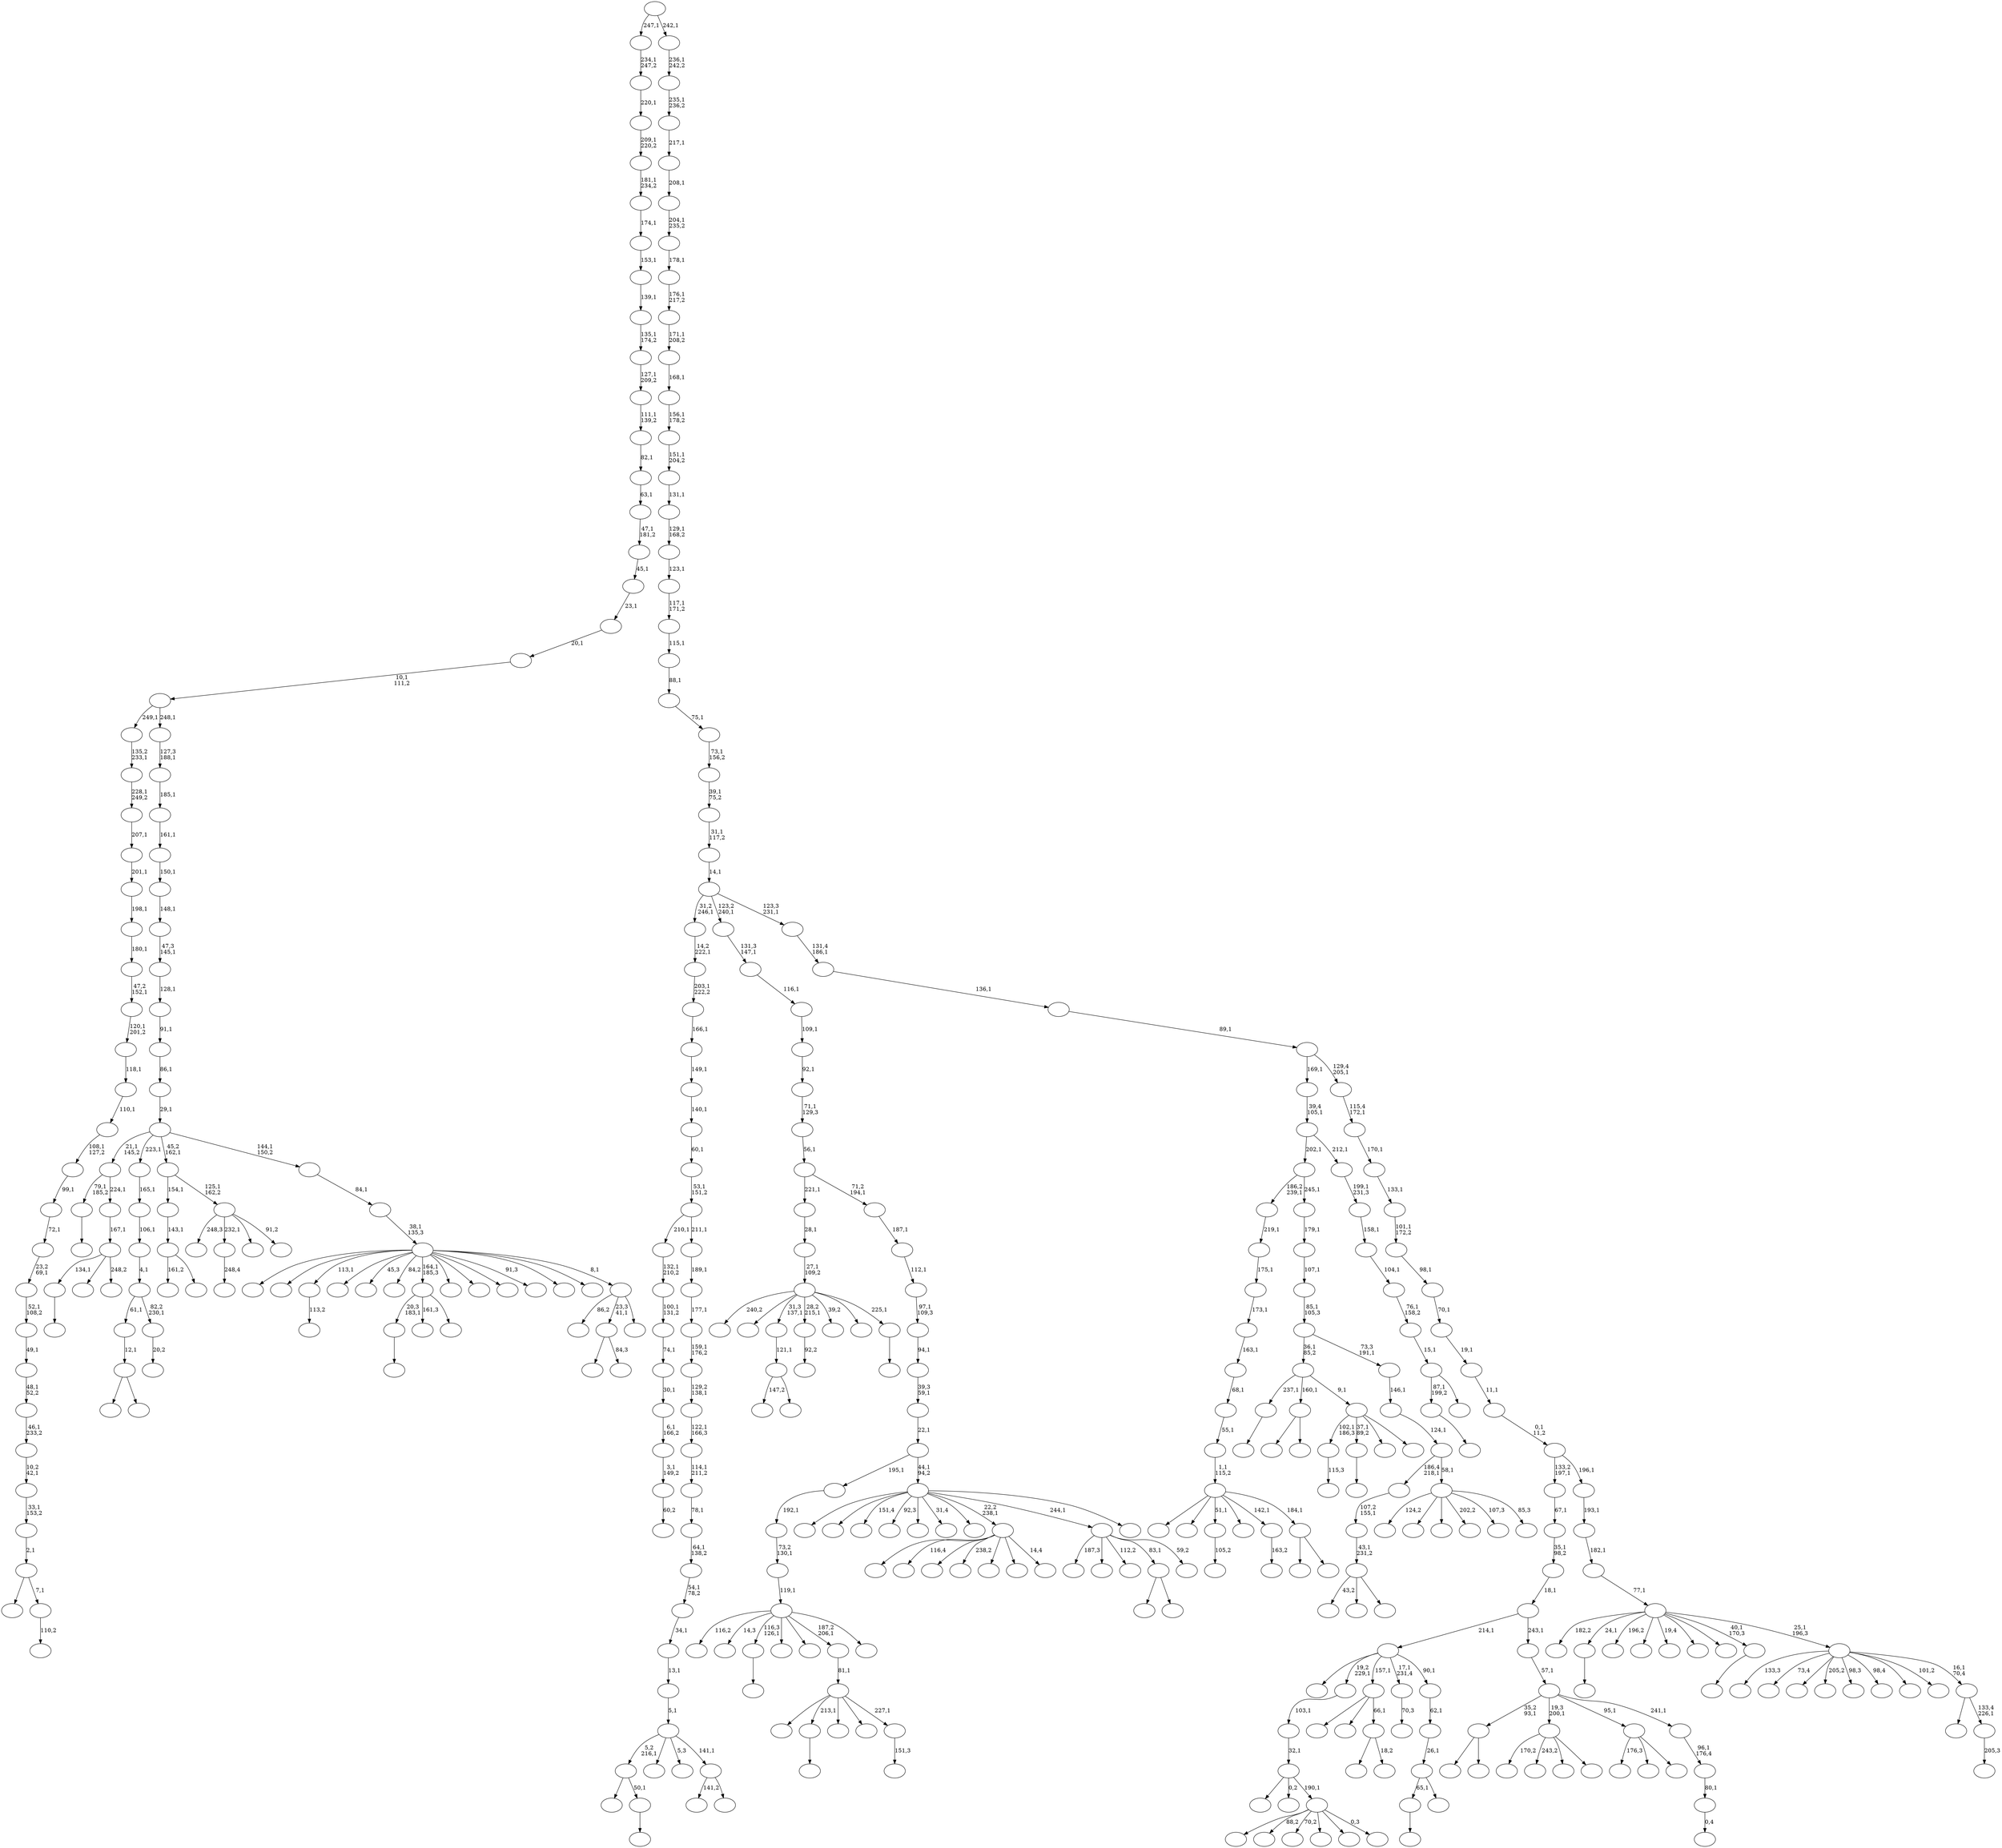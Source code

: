 digraph T {
	400 [label=""]
	399 [label=""]
	398 [label=""]
	397 [label=""]
	396 [label=""]
	395 [label=""]
	394 [label=""]
	393 [label=""]
	392 [label=""]
	391 [label=""]
	390 [label=""]
	389 [label=""]
	388 [label=""]
	387 [label=""]
	386 [label=""]
	385 [label=""]
	384 [label=""]
	383 [label=""]
	382 [label=""]
	381 [label=""]
	380 [label=""]
	379 [label=""]
	378 [label=""]
	377 [label=""]
	376 [label=""]
	375 [label=""]
	374 [label=""]
	373 [label=""]
	372 [label=""]
	371 [label=""]
	370 [label=""]
	369 [label=""]
	368 [label=""]
	367 [label=""]
	366 [label=""]
	365 [label=""]
	364 [label=""]
	363 [label=""]
	362 [label=""]
	361 [label=""]
	360 [label=""]
	359 [label=""]
	358 [label=""]
	357 [label=""]
	356 [label=""]
	355 [label=""]
	354 [label=""]
	353 [label=""]
	352 [label=""]
	351 [label=""]
	350 [label=""]
	349 [label=""]
	348 [label=""]
	347 [label=""]
	346 [label=""]
	345 [label=""]
	344 [label=""]
	343 [label=""]
	342 [label=""]
	341 [label=""]
	340 [label=""]
	339 [label=""]
	338 [label=""]
	337 [label=""]
	336 [label=""]
	335 [label=""]
	334 [label=""]
	333 [label=""]
	332 [label=""]
	331 [label=""]
	330 [label=""]
	329 [label=""]
	328 [label=""]
	327 [label=""]
	326 [label=""]
	325 [label=""]
	324 [label=""]
	323 [label=""]
	322 [label=""]
	321 [label=""]
	320 [label=""]
	319 [label=""]
	318 [label=""]
	317 [label=""]
	316 [label=""]
	315 [label=""]
	314 [label=""]
	313 [label=""]
	312 [label=""]
	311 [label=""]
	310 [label=""]
	309 [label=""]
	308 [label=""]
	307 [label=""]
	306 [label=""]
	305 [label=""]
	304 [label=""]
	303 [label=""]
	302 [label=""]
	301 [label=""]
	300 [label=""]
	299 [label=""]
	298 [label=""]
	297 [label=""]
	296 [label=""]
	295 [label=""]
	294 [label=""]
	293 [label=""]
	292 [label=""]
	291 [label=""]
	290 [label=""]
	289 [label=""]
	288 [label=""]
	287 [label=""]
	286 [label=""]
	285 [label=""]
	284 [label=""]
	283 [label=""]
	282 [label=""]
	281 [label=""]
	280 [label=""]
	279 [label=""]
	278 [label=""]
	277 [label=""]
	276 [label=""]
	275 [label=""]
	274 [label=""]
	273 [label=""]
	272 [label=""]
	271 [label=""]
	270 [label=""]
	269 [label=""]
	268 [label=""]
	267 [label=""]
	266 [label=""]
	265 [label=""]
	264 [label=""]
	263 [label=""]
	262 [label=""]
	261 [label=""]
	260 [label=""]
	259 [label=""]
	258 [label=""]
	257 [label=""]
	256 [label=""]
	255 [label=""]
	254 [label=""]
	253 [label=""]
	252 [label=""]
	251 [label=""]
	250 [label=""]
	249 [label=""]
	248 [label=""]
	247 [label=""]
	246 [label=""]
	245 [label=""]
	244 [label=""]
	243 [label=""]
	242 [label=""]
	241 [label=""]
	240 [label=""]
	239 [label=""]
	238 [label=""]
	237 [label=""]
	236 [label=""]
	235 [label=""]
	234 [label=""]
	233 [label=""]
	232 [label=""]
	231 [label=""]
	230 [label=""]
	229 [label=""]
	228 [label=""]
	227 [label=""]
	226 [label=""]
	225 [label=""]
	224 [label=""]
	223 [label=""]
	222 [label=""]
	221 [label=""]
	220 [label=""]
	219 [label=""]
	218 [label=""]
	217 [label=""]
	216 [label=""]
	215 [label=""]
	214 [label=""]
	213 [label=""]
	212 [label=""]
	211 [label=""]
	210 [label=""]
	209 [label=""]
	208 [label=""]
	207 [label=""]
	206 [label=""]
	205 [label=""]
	204 [label=""]
	203 [label=""]
	202 [label=""]
	201 [label=""]
	200 [label=""]
	199 [label=""]
	198 [label=""]
	197 [label=""]
	196 [label=""]
	195 [label=""]
	194 [label=""]
	193 [label=""]
	192 [label=""]
	191 [label=""]
	190 [label=""]
	189 [label=""]
	188 [label=""]
	187 [label=""]
	186 [label=""]
	185 [label=""]
	184 [label=""]
	183 [label=""]
	182 [label=""]
	181 [label=""]
	180 [label=""]
	179 [label=""]
	178 [label=""]
	177 [label=""]
	176 [label=""]
	175 [label=""]
	174 [label=""]
	173 [label=""]
	172 [label=""]
	171 [label=""]
	170 [label=""]
	169 [label=""]
	168 [label=""]
	167 [label=""]
	166 [label=""]
	165 [label=""]
	164 [label=""]
	163 [label=""]
	162 [label=""]
	161 [label=""]
	160 [label=""]
	159 [label=""]
	158 [label=""]
	157 [label=""]
	156 [label=""]
	155 [label=""]
	154 [label=""]
	153 [label=""]
	152 [label=""]
	151 [label=""]
	150 [label=""]
	149 [label=""]
	148 [label=""]
	147 [label=""]
	146 [label=""]
	145 [label=""]
	144 [label=""]
	143 [label=""]
	142 [label=""]
	141 [label=""]
	140 [label=""]
	139 [label=""]
	138 [label=""]
	137 [label=""]
	136 [label=""]
	135 [label=""]
	134 [label=""]
	133 [label=""]
	132 [label=""]
	131 [label=""]
	130 [label=""]
	129 [label=""]
	128 [label=""]
	127 [label=""]
	126 [label=""]
	125 [label=""]
	124 [label=""]
	123 [label=""]
	122 [label=""]
	121 [label=""]
	120 [label=""]
	119 [label=""]
	118 [label=""]
	117 [label=""]
	116 [label=""]
	115 [label=""]
	114 [label=""]
	113 [label=""]
	112 [label=""]
	111 [label=""]
	110 [label=""]
	109 [label=""]
	108 [label=""]
	107 [label=""]
	106 [label=""]
	105 [label=""]
	104 [label=""]
	103 [label=""]
	102 [label=""]
	101 [label=""]
	100 [label=""]
	99 [label=""]
	98 [label=""]
	97 [label=""]
	96 [label=""]
	95 [label=""]
	94 [label=""]
	93 [label=""]
	92 [label=""]
	91 [label=""]
	90 [label=""]
	89 [label=""]
	88 [label=""]
	87 [label=""]
	86 [label=""]
	85 [label=""]
	84 [label=""]
	83 [label=""]
	82 [label=""]
	81 [label=""]
	80 [label=""]
	79 [label=""]
	78 [label=""]
	77 [label=""]
	76 [label=""]
	75 [label=""]
	74 [label=""]
	73 [label=""]
	72 [label=""]
	71 [label=""]
	70 [label=""]
	69 [label=""]
	68 [label=""]
	67 [label=""]
	66 [label=""]
	65 [label=""]
	64 [label=""]
	63 [label=""]
	62 [label=""]
	61 [label=""]
	60 [label=""]
	59 [label=""]
	58 [label=""]
	57 [label=""]
	56 [label=""]
	55 [label=""]
	54 [label=""]
	53 [label=""]
	52 [label=""]
	51 [label=""]
	50 [label=""]
	49 [label=""]
	48 [label=""]
	47 [label=""]
	46 [label=""]
	45 [label=""]
	44 [label=""]
	43 [label=""]
	42 [label=""]
	41 [label=""]
	40 [label=""]
	39 [label=""]
	38 [label=""]
	37 [label=""]
	36 [label=""]
	35 [label=""]
	34 [label=""]
	33 [label=""]
	32 [label=""]
	31 [label=""]
	30 [label=""]
	29 [label=""]
	28 [label=""]
	27 [label=""]
	26 [label=""]
	25 [label=""]
	24 [label=""]
	23 [label=""]
	22 [label=""]
	21 [label=""]
	20 [label=""]
	19 [label=""]
	18 [label=""]
	17 [label=""]
	16 [label=""]
	15 [label=""]
	14 [label=""]
	13 [label=""]
	12 [label=""]
	11 [label=""]
	10 [label=""]
	9 [label=""]
	8 [label=""]
	7 [label=""]
	6 [label=""]
	5 [label=""]
	4 [label=""]
	3 [label=""]
	2 [label=""]
	1 [label=""]
	0 [label=""]
	399 -> 400 [label=""]
	387 -> 388 [label=""]
	383 -> 396 [label="147,2"]
	383 -> 384 [label=""]
	382 -> 383 [label="121,1"]
	373 -> 374 [label=""]
	370 -> 371 [label=""]
	364 -> 365 [label=""]
	363 -> 375 [label=""]
	363 -> 364 [label="50,1"]
	354 -> 355 [label="113,2"]
	351 -> 352 [label=""]
	349 -> 350 [label=""]
	346 -> 361 [label="43,2"]
	346 -> 348 [label=""]
	346 -> 347 [label=""]
	345 -> 346 [label="43,1\n231,2"]
	344 -> 345 [label="107,2\n155,1"]
	338 -> 339 [label=""]
	336 -> 337 [label=""]
	333 -> 334 [label="60,2"]
	332 -> 333 [label="3,1\n149,2"]
	331 -> 332 [label="6,1\n166,2"]
	330 -> 331 [label="30,1"]
	329 -> 330 [label="74,1"]
	328 -> 329 [label="100,1\n131,2"]
	327 -> 328 [label="132,1\n210,2"]
	322 -> 359 [label=""]
	322 -> 323 [label=""]
	320 -> 321 [label="115,3"]
	316 -> 317 [label="110,2"]
	315 -> 362 [label=""]
	315 -> 316 [label="7,1"]
	314 -> 315 [label="2,1"]
	313 -> 314 [label="33,1\n153,2"]
	312 -> 313 [label="10,2\n42,1"]
	311 -> 312 [label="46,1\n233,2"]
	310 -> 311 [label="48,1\n52,2"]
	309 -> 310 [label="49,1"]
	308 -> 309 [label="52,1\n108,2"]
	307 -> 308 [label="23,2\n69,1"]
	306 -> 307 [label="72,1"]
	305 -> 306 [label="99,1"]
	304 -> 305 [label="108,1\n127,2"]
	303 -> 304 [label="110,1"]
	302 -> 303 [label="118,1"]
	301 -> 302 [label="120,1\n201,2"]
	300 -> 301 [label="47,2\n152,1"]
	299 -> 300 [label="180,1"]
	298 -> 299 [label="198,1"]
	297 -> 298 [label="201,1"]
	296 -> 297 [label="207,1"]
	295 -> 296 [label="228,1\n249,2"]
	294 -> 295 [label="135,2\n233,1"]
	290 -> 338 [label="134,1"]
	290 -> 324 [label=""]
	290 -> 291 [label="248,2"]
	289 -> 290 [label="167,1"]
	288 -> 349 [label="79,1\n185,2"]
	288 -> 289 [label="224,1"]
	283 -> 284 [label="151,3"]
	282 -> 393 [label=""]
	282 -> 336 [label="213,1"]
	282 -> 319 [label=""]
	282 -> 287 [label=""]
	282 -> 283 [label="227,1"]
	281 -> 282 [label="81,1"]
	279 -> 280 [label="248,4"]
	275 -> 276 [label=""]
	258 -> 259 [label="105,2"]
	256 -> 351 [label="20,3\n183,1"]
	256 -> 285 [label="161,3"]
	256 -> 257 [label=""]
	243 -> 244 [label="163,2"]
	241 -> 242 [label="92,2"]
	236 -> 254 [label="141,2"]
	236 -> 237 [label=""]
	235 -> 363 [label="5,2\n216,1"]
	235 -> 271 [label=""]
	235 -> 240 [label="5,3"]
	235 -> 236 [label="141,1"]
	234 -> 235 [label="5,1"]
	233 -> 234 [label="13,1"]
	232 -> 233 [label="34,1"]
	231 -> 232 [label="54,1\n78,2"]
	230 -> 231 [label="64,1\n138,2"]
	229 -> 230 [label="78,1"]
	228 -> 229 [label="114,1\n211,2"]
	227 -> 228 [label="122,1\n166,3"]
	226 -> 227 [label="129,2\n138,1"]
	225 -> 226 [label="159,1\n176,2"]
	224 -> 225 [label="177,1"]
	223 -> 224 [label="189,1"]
	222 -> 327 [label="210,1"]
	222 -> 223 [label="211,1"]
	221 -> 222 [label="53,1\n151,2"]
	220 -> 221 [label="60,1"]
	219 -> 220 [label="140,1"]
	218 -> 219 [label="149,1"]
	217 -> 218 [label="166,1"]
	216 -> 217 [label="203,1\n222,2"]
	215 -> 216 [label="14,2\n222,1"]
	210 -> 358 [label=""]
	210 -> 211 [label=""]
	209 -> 210 [label="12,1"]
	206 -> 252 [label="161,2"]
	206 -> 207 [label=""]
	205 -> 206 [label="143,1"]
	203 -> 247 [label=""]
	203 -> 204 [label="84,3"]
	201 -> 369 [label=""]
	201 -> 366 [label="88,2"]
	201 -> 272 [label="70,2"]
	201 -> 251 [label=""]
	201 -> 208 [label=""]
	201 -> 202 [label="0,3"]
	200 -> 368 [label=""]
	200 -> 212 [label="0,2"]
	200 -> 201 [label="190,1"]
	199 -> 200 [label="32,1"]
	198 -> 199 [label="103,1"]
	194 -> 195 [label=""]
	191 -> 261 [label="170,2"]
	191 -> 250 [label="243,2"]
	191 -> 238 [label=""]
	191 -> 192 [label=""]
	185 -> 186 [label="20,2"]
	184 -> 209 [label="61,1"]
	184 -> 185 [label="82,2\n230,1"]
	183 -> 184 [label="4,1"]
	182 -> 183 [label="106,1"]
	181 -> 182 [label="165,1"]
	176 -> 379 [label="176,3"]
	176 -> 293 [label=""]
	176 -> 177 [label=""]
	174 -> 180 [label=""]
	174 -> 175 [label=""]
	173 -> 356 [label=""]
	173 -> 353 [label=""]
	173 -> 258 [label="51,1"]
	173 -> 255 [label=""]
	173 -> 243 [label="142,1"]
	173 -> 174 [label="184,1"]
	172 -> 173 [label="1,1\n115,2"]
	171 -> 172 [label="55,1"]
	170 -> 171 [label="68,1"]
	169 -> 170 [label="163,1"]
	168 -> 169 [label="173,1"]
	167 -> 168 [label="175,1"]
	166 -> 167 [label="219,1"]
	164 -> 278 [label=""]
	164 -> 165 [label="18,2"]
	163 -> 377 [label=""]
	163 -> 249 [label=""]
	163 -> 164 [label="66,1"]
	158 -> 397 [label=""]
	158 -> 159 [label=""]
	156 -> 157 [label="70,3"]
	153 -> 399 [label="65,1"]
	153 -> 154 [label=""]
	152 -> 153 [label="26,1"]
	151 -> 152 [label="62,1"]
	150 -> 392 [label=""]
	150 -> 198 [label="19,2\n229,1"]
	150 -> 163 [label="157,1"]
	150 -> 156 [label="17,1\n231,4"]
	150 -> 151 [label="90,1"]
	148 -> 149 [label="0,4"]
	147 -> 148 [label="80,1"]
	146 -> 147 [label="96,1\n176,4"]
	145 -> 322 [label="35,2\n93,1"]
	145 -> 191 [label="19,3\n200,1"]
	145 -> 176 [label="95,1"]
	145 -> 146 [label="241,1"]
	144 -> 145 [label="57,1"]
	143 -> 150 [label="214,1"]
	143 -> 144 [label="243,1"]
	142 -> 143 [label="18,1"]
	141 -> 142 [label="35,1\n98,2"]
	140 -> 141 [label="67,1"]
	138 -> 381 [label="248,3"]
	138 -> 279 [label="232,1"]
	138 -> 268 [label=""]
	138 -> 139 [label="91,2"]
	137 -> 205 [label="154,1"]
	137 -> 138 [label="125,1\n162,2"]
	135 -> 385 [label="116,2"]
	135 -> 378 [label="14,3"]
	135 -> 370 [label="116,3\n126,1"]
	135 -> 342 [label=""]
	135 -> 326 [label=""]
	135 -> 281 [label="187,2\n206,1"]
	135 -> 136 [label=""]
	134 -> 135 [label="119,1"]
	133 -> 134 [label="73,2\n130,1"]
	132 -> 133 [label="192,1"]
	129 -> 320 [label="102,1\n186,3"]
	129 -> 194 [label="37,1\n89,2"]
	129 -> 193 [label=""]
	129 -> 130 [label=""]
	128 -> 275 [label="237,1"]
	128 -> 158 [label="160,1"]
	128 -> 129 [label="9,1"]
	126 -> 376 [label="124,2"]
	126 -> 360 [label=""]
	126 -> 277 [label=""]
	126 -> 253 [label="202,2"]
	126 -> 131 [label="107,3"]
	126 -> 127 [label="85,3"]
	125 -> 344 [label="186,4\n218,1"]
	125 -> 126 [label="58,1"]
	124 -> 125 [label="124,1"]
	123 -> 124 [label="146,1"]
	122 -> 128 [label="36,1\n85,2"]
	122 -> 123 [label="73,3\n191,1"]
	121 -> 122 [label="85,1\n105,3"]
	120 -> 121 [label="107,1"]
	119 -> 120 [label="179,1"]
	118 -> 166 [label="186,2\n239,1"]
	118 -> 119 [label="245,1"]
	116 -> 373 [label="87,1\n199,2"]
	116 -> 117 [label=""]
	115 -> 116 [label="15,1"]
	114 -> 115 [label="76,1\n158,2"]
	113 -> 114 [label="104,1"]
	112 -> 113 [label="158,1"]
	111 -> 112 [label="199,1\n231,3"]
	110 -> 118 [label="202,1"]
	110 -> 111 [label="212,1"]
	109 -> 110 [label="39,4\n105,1"]
	107 -> 108 [label=""]
	105 -> 391 [label=""]
	105 -> 367 [label="116,4"]
	105 -> 325 [label=""]
	105 -> 264 [label="238,2"]
	105 -> 196 [label=""]
	105 -> 189 [label=""]
	105 -> 106 [label="14,4"]
	103 -> 179 [label=""]
	103 -> 104 [label=""]
	101 -> 102 [label=""]
	100 -> 398 [label="240,2"]
	100 -> 389 [label=""]
	100 -> 382 [label="31,3\n137,1"]
	100 -> 241 [label="28,2\n215,1"]
	100 -> 188 [label="39,2"]
	100 -> 178 [label=""]
	100 -> 101 [label="225,1"]
	99 -> 100 [label="27,1\n109,2"]
	98 -> 99 [label="28,1"]
	96 -> 266 [label="187,3"]
	96 -> 246 [label=""]
	96 -> 161 [label="112,2"]
	96 -> 103 [label="83,1"]
	96 -> 97 [label="59,2"]
	94 -> 248 [label="86,2"]
	94 -> 203 [label="23,3\n41,1"]
	94 -> 95 [label=""]
	93 -> 394 [label=""]
	93 -> 372 [label=""]
	93 -> 354 [label="113,1"]
	93 -> 343 [label=""]
	93 -> 273 [label="45,3"]
	93 -> 263 [label="84,2"]
	93 -> 256 [label="164,1\n185,3"]
	93 -> 245 [label=""]
	93 -> 213 [label=""]
	93 -> 197 [label=""]
	93 -> 187 [label="91,3"]
	93 -> 160 [label=""]
	93 -> 155 [label=""]
	93 -> 94 [label="8,1"]
	92 -> 93 [label="38,1\n135,3"]
	91 -> 92 [label="84,1"]
	90 -> 288 [label="21,1\n145,2"]
	90 -> 181 [label="223,1"]
	90 -> 137 [label="45,2\n162,1"]
	90 -> 91 [label="144,1\n150,2"]
	89 -> 90 [label="29,1"]
	88 -> 89 [label="86,1"]
	87 -> 88 [label="91,1"]
	86 -> 87 [label="128,1"]
	85 -> 86 [label="47,3\n145,1"]
	84 -> 85 [label="148,1"]
	83 -> 84 [label="150,1"]
	82 -> 83 [label="161,1"]
	81 -> 82 [label="185,1"]
	80 -> 81 [label="127,3\n188,1"]
	79 -> 294 [label="249,1"]
	79 -> 80 [label="248,1"]
	78 -> 79 [label="10,1\n111,2"]
	77 -> 78 [label="20,1"]
	76 -> 77 [label="23,1"]
	75 -> 76 [label="45,1"]
	74 -> 75 [label="47,1\n181,2"]
	73 -> 74 [label="63,1"]
	72 -> 73 [label="82,1"]
	71 -> 72 [label="111,1\n139,2"]
	70 -> 71 [label="127,1\n209,2"]
	69 -> 70 [label="135,1\n174,2"]
	68 -> 69 [label="139,1"]
	67 -> 68 [label="153,1"]
	66 -> 67 [label="174,1"]
	65 -> 66 [label="181,1\n234,2"]
	64 -> 65 [label="209,1\n220,2"]
	63 -> 64 [label="220,1"]
	62 -> 63 [label="234,1\n247,2"]
	60 -> 380 [label=""]
	60 -> 357 [label=""]
	60 -> 341 [label="151,4"]
	60 -> 292 [label="92,3"]
	60 -> 286 [label=""]
	60 -> 274 [label="31,4"]
	60 -> 214 [label=""]
	60 -> 105 [label="22,2\n238,1"]
	60 -> 96 [label="244,1"]
	60 -> 61 [label=""]
	59 -> 132 [label="195,1"]
	59 -> 60 [label="44,1\n94,2"]
	58 -> 59 [label="22,1"]
	57 -> 58 [label="39,3\n59,1"]
	56 -> 57 [label="94,1"]
	55 -> 56 [label="97,1\n109,3"]
	54 -> 55 [label="112,1"]
	53 -> 54 [label="187,1"]
	52 -> 98 [label="221,1"]
	52 -> 53 [label="71,2\n194,1"]
	51 -> 52 [label="56,1"]
	50 -> 51 [label="71,1\n129,3"]
	49 -> 50 [label="92,1"]
	48 -> 49 [label="109,1"]
	47 -> 48 [label="116,1"]
	46 -> 47 [label="131,3\n147,1"]
	44 -> 45 [label="205,3"]
	43 -> 265 [label=""]
	43 -> 44 [label="133,4\n226,1"]
	42 -> 395 [label="133,3"]
	42 -> 335 [label="73,4"]
	42 -> 318 [label=""]
	42 -> 270 [label="205,2"]
	42 -> 267 [label="98,3"]
	42 -> 262 [label="98,4"]
	42 -> 190 [label=""]
	42 -> 162 [label="101,2"]
	42 -> 43 [label="16,1\n70,4"]
	41 -> 390 [label="182,2"]
	41 -> 387 [label="24,1"]
	41 -> 386 [label="196,2"]
	41 -> 340 [label=""]
	41 -> 269 [label="19,4"]
	41 -> 260 [label=""]
	41 -> 239 [label=""]
	41 -> 107 [label="40,1\n170,3"]
	41 -> 42 [label="25,1\n196,3"]
	40 -> 41 [label="77,1"]
	39 -> 40 [label="182,1"]
	38 -> 39 [label="193,1"]
	37 -> 140 [label="133,2\n197,1"]
	37 -> 38 [label="196,1"]
	36 -> 37 [label="0,1\n11,2"]
	35 -> 36 [label="11,1"]
	34 -> 35 [label="19,1"]
	33 -> 34 [label="70,1"]
	32 -> 33 [label="98,1"]
	31 -> 32 [label="101,1\n172,2"]
	30 -> 31 [label="133,1"]
	29 -> 30 [label="170,1"]
	28 -> 29 [label="115,4\n172,1"]
	27 -> 109 [label="169,1"]
	27 -> 28 [label="129,4\n205,1"]
	26 -> 27 [label="89,1"]
	25 -> 26 [label="136,1"]
	24 -> 25 [label="131,4\n186,1"]
	23 -> 215 [label="31,2\n246,1"]
	23 -> 46 [label="123,2\n240,1"]
	23 -> 24 [label="123,3\n231,1"]
	22 -> 23 [label="14,1"]
	21 -> 22 [label="31,1\n117,2"]
	20 -> 21 [label="39,1\n75,2"]
	19 -> 20 [label="73,1\n156,2"]
	18 -> 19 [label="75,1"]
	17 -> 18 [label="88,1"]
	16 -> 17 [label="115,1"]
	15 -> 16 [label="117,1\n171,2"]
	14 -> 15 [label="123,1"]
	13 -> 14 [label="129,1\n168,2"]
	12 -> 13 [label="131,1"]
	11 -> 12 [label="151,1\n204,2"]
	10 -> 11 [label="156,1\n178,2"]
	9 -> 10 [label="168,1"]
	8 -> 9 [label="171,1\n208,2"]
	7 -> 8 [label="176,1\n217,2"]
	6 -> 7 [label="178,1"]
	5 -> 6 [label="204,1\n235,2"]
	4 -> 5 [label="208,1"]
	3 -> 4 [label="217,1"]
	2 -> 3 [label="235,1\n236,2"]
	1 -> 2 [label="236,1\n242,2"]
	0 -> 62 [label="247,1"]
	0 -> 1 [label="242,1"]
}
